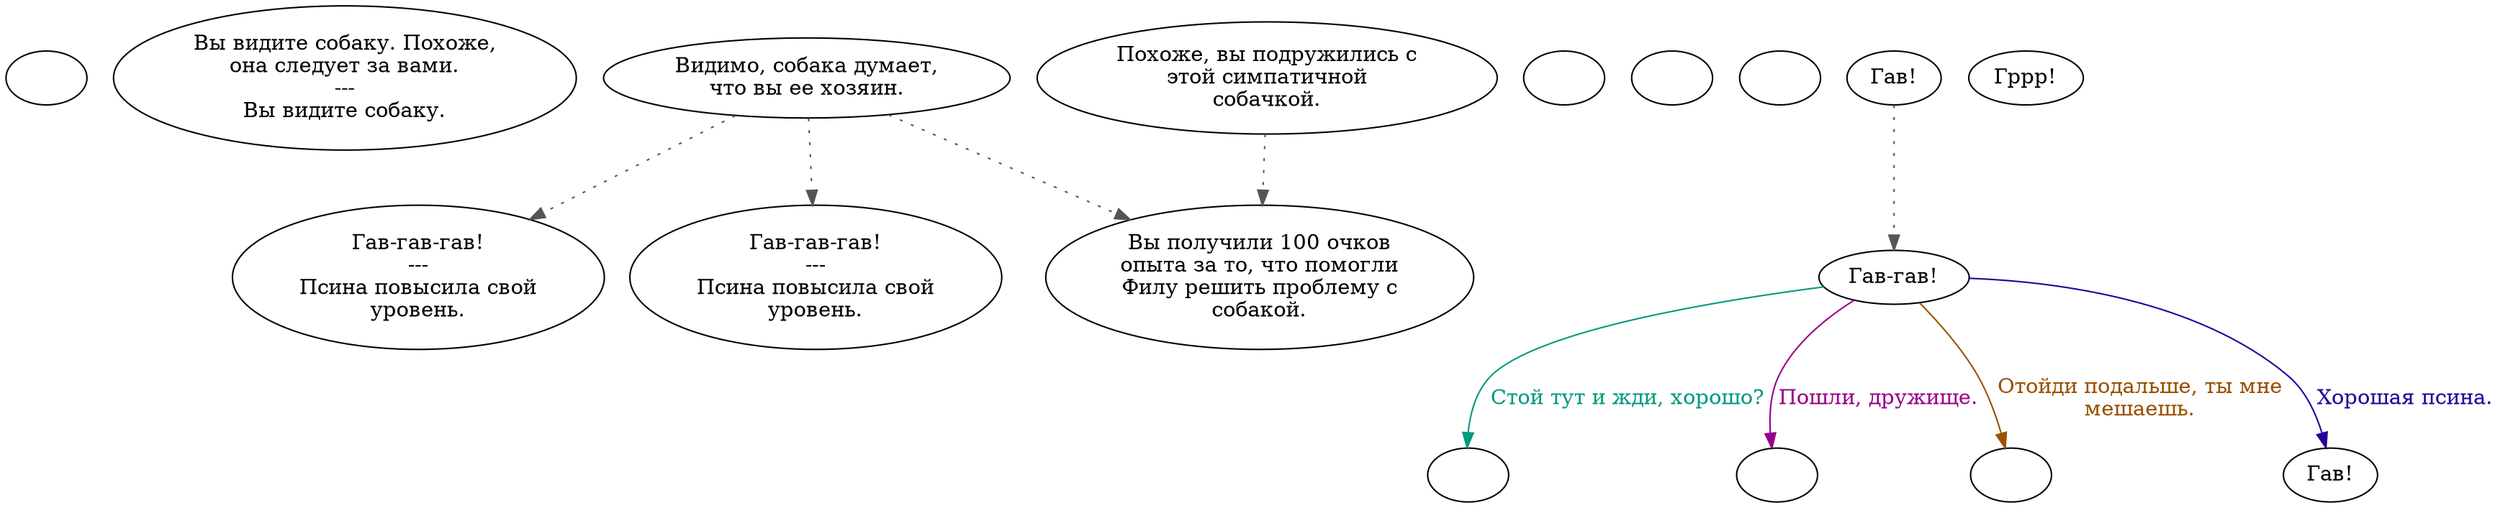digraph junkdog {
  "start" [style=filled       fillcolor="#FFFFFF"       color="#000000"]
  "start" [label=""]
  "look_at_p_proc" [style=filled       fillcolor="#FFFFFF"       color="#000000"]
  "look_at_p_proc" [label="Вы видите собаку. Похоже,\nона следует за вами.\n---\nВы видите собаку."]
  "critter_p_proc" [style=filled       fillcolor="#FFFFFF"       color="#000000"]
  "critter_p_proc" -> "new_proto1" [style=dotted color="#555555"]
  "critter_p_proc" -> "new_proto2" [style=dotted color="#555555"]
  "critter_p_proc" -> "dog_joins_dude" [style=dotted color="#555555"]
  "critter_p_proc" [label="Видимо, собака думает,\nчто вы ее хозяин."]
  "destroy_p_proc" [style=filled       fillcolor="#FFFFFF"       color="#000000"]
  "destroy_p_proc" [label=""]
  "map_enter_p_proc" [style=filled       fillcolor="#FFFFFF"       color="#000000"]
  "map_enter_p_proc" [label=""]
  "pickup_p_proc" [style=filled       fillcolor="#FFFFFF"       color="#000000"]
  "pickup_p_proc" [label=""]
  "talk_p_proc" [style=filled       fillcolor="#FFFFFF"       color="#000000"]
  "talk_p_proc" -> "dog00" [style=dotted color="#555555"]
  "talk_p_proc" [label="Гав!"]
  "timed_event_p_proc" [style=filled       fillcolor="#FFFFFF"       color="#000000"]
  "timed_event_p_proc" [label="Гррр!"]
  "use_obj_on_p_proc" [style=filled       fillcolor="#FFFFFF"       color="#000000"]
  "use_obj_on_p_proc" -> "dog_joins_dude" [style=dotted color="#555555"]
  "use_obj_on_p_proc" [label="Похоже, вы подружились с\nэтой симпатичной\nсобачкой."]
  "dog_joins_dude" [style=filled       fillcolor="#FFFFFF"       color="#000000"]
  "dog_joins_dude" [label="Вы получили 100 очков\nопыта за то, что помогли\nФилу решить проблему с\nсобакой."]
  "new_proto1" [style=filled       fillcolor="#FFFFFF"       color="#000000"]
  "new_proto1" [label="Гав-гав-гав!\n---\nПсина повысила свой\nуровень."]
  "new_proto2" [style=filled       fillcolor="#FFFFFF"       color="#000000"]
  "new_proto2" [label="Гав-гав-гав!\n---\nПсина повысила свой\nуровень."]
  "dog_remove_party" [style=filled       fillcolor="#FFFFFF"       color="#000000"]
  "dog_remove_party" [label=""]
  "dog_join_party" [style=filled       fillcolor="#FFFFFF"       color="#000000"]
  "dog_join_party" [label=""]
  "dog00" [style=filled       fillcolor="#FFFFFF"       color="#000000"]
  "dog00" [label="Гав-гав!"]
  "dog00" -> "dog_join_party" [label="Пошли, дружище." color="#990088" fontcolor="#990088"]
  "dog00" -> "dog_remove_party" [label="Стой тут и жди, хорошо?" color="#00997E" fontcolor="#00997E"]
  "dog00" -> "dog01" [label="Отойди подальше, ты мне\nмешаешь." color="#995100" fontcolor="#995100"]
  "dog00" -> "dog_end" [label="Хорошая псина." color="#240099" fontcolor="#240099"]
  "dog01" [style=filled       fillcolor="#FFFFFF"       color="#000000"]
  "dog01" [label=""]
  "dog_end" [style=filled       fillcolor="#FFFFFF"       color="#000000"]
  "dog_end" [label="Гав!"]
}